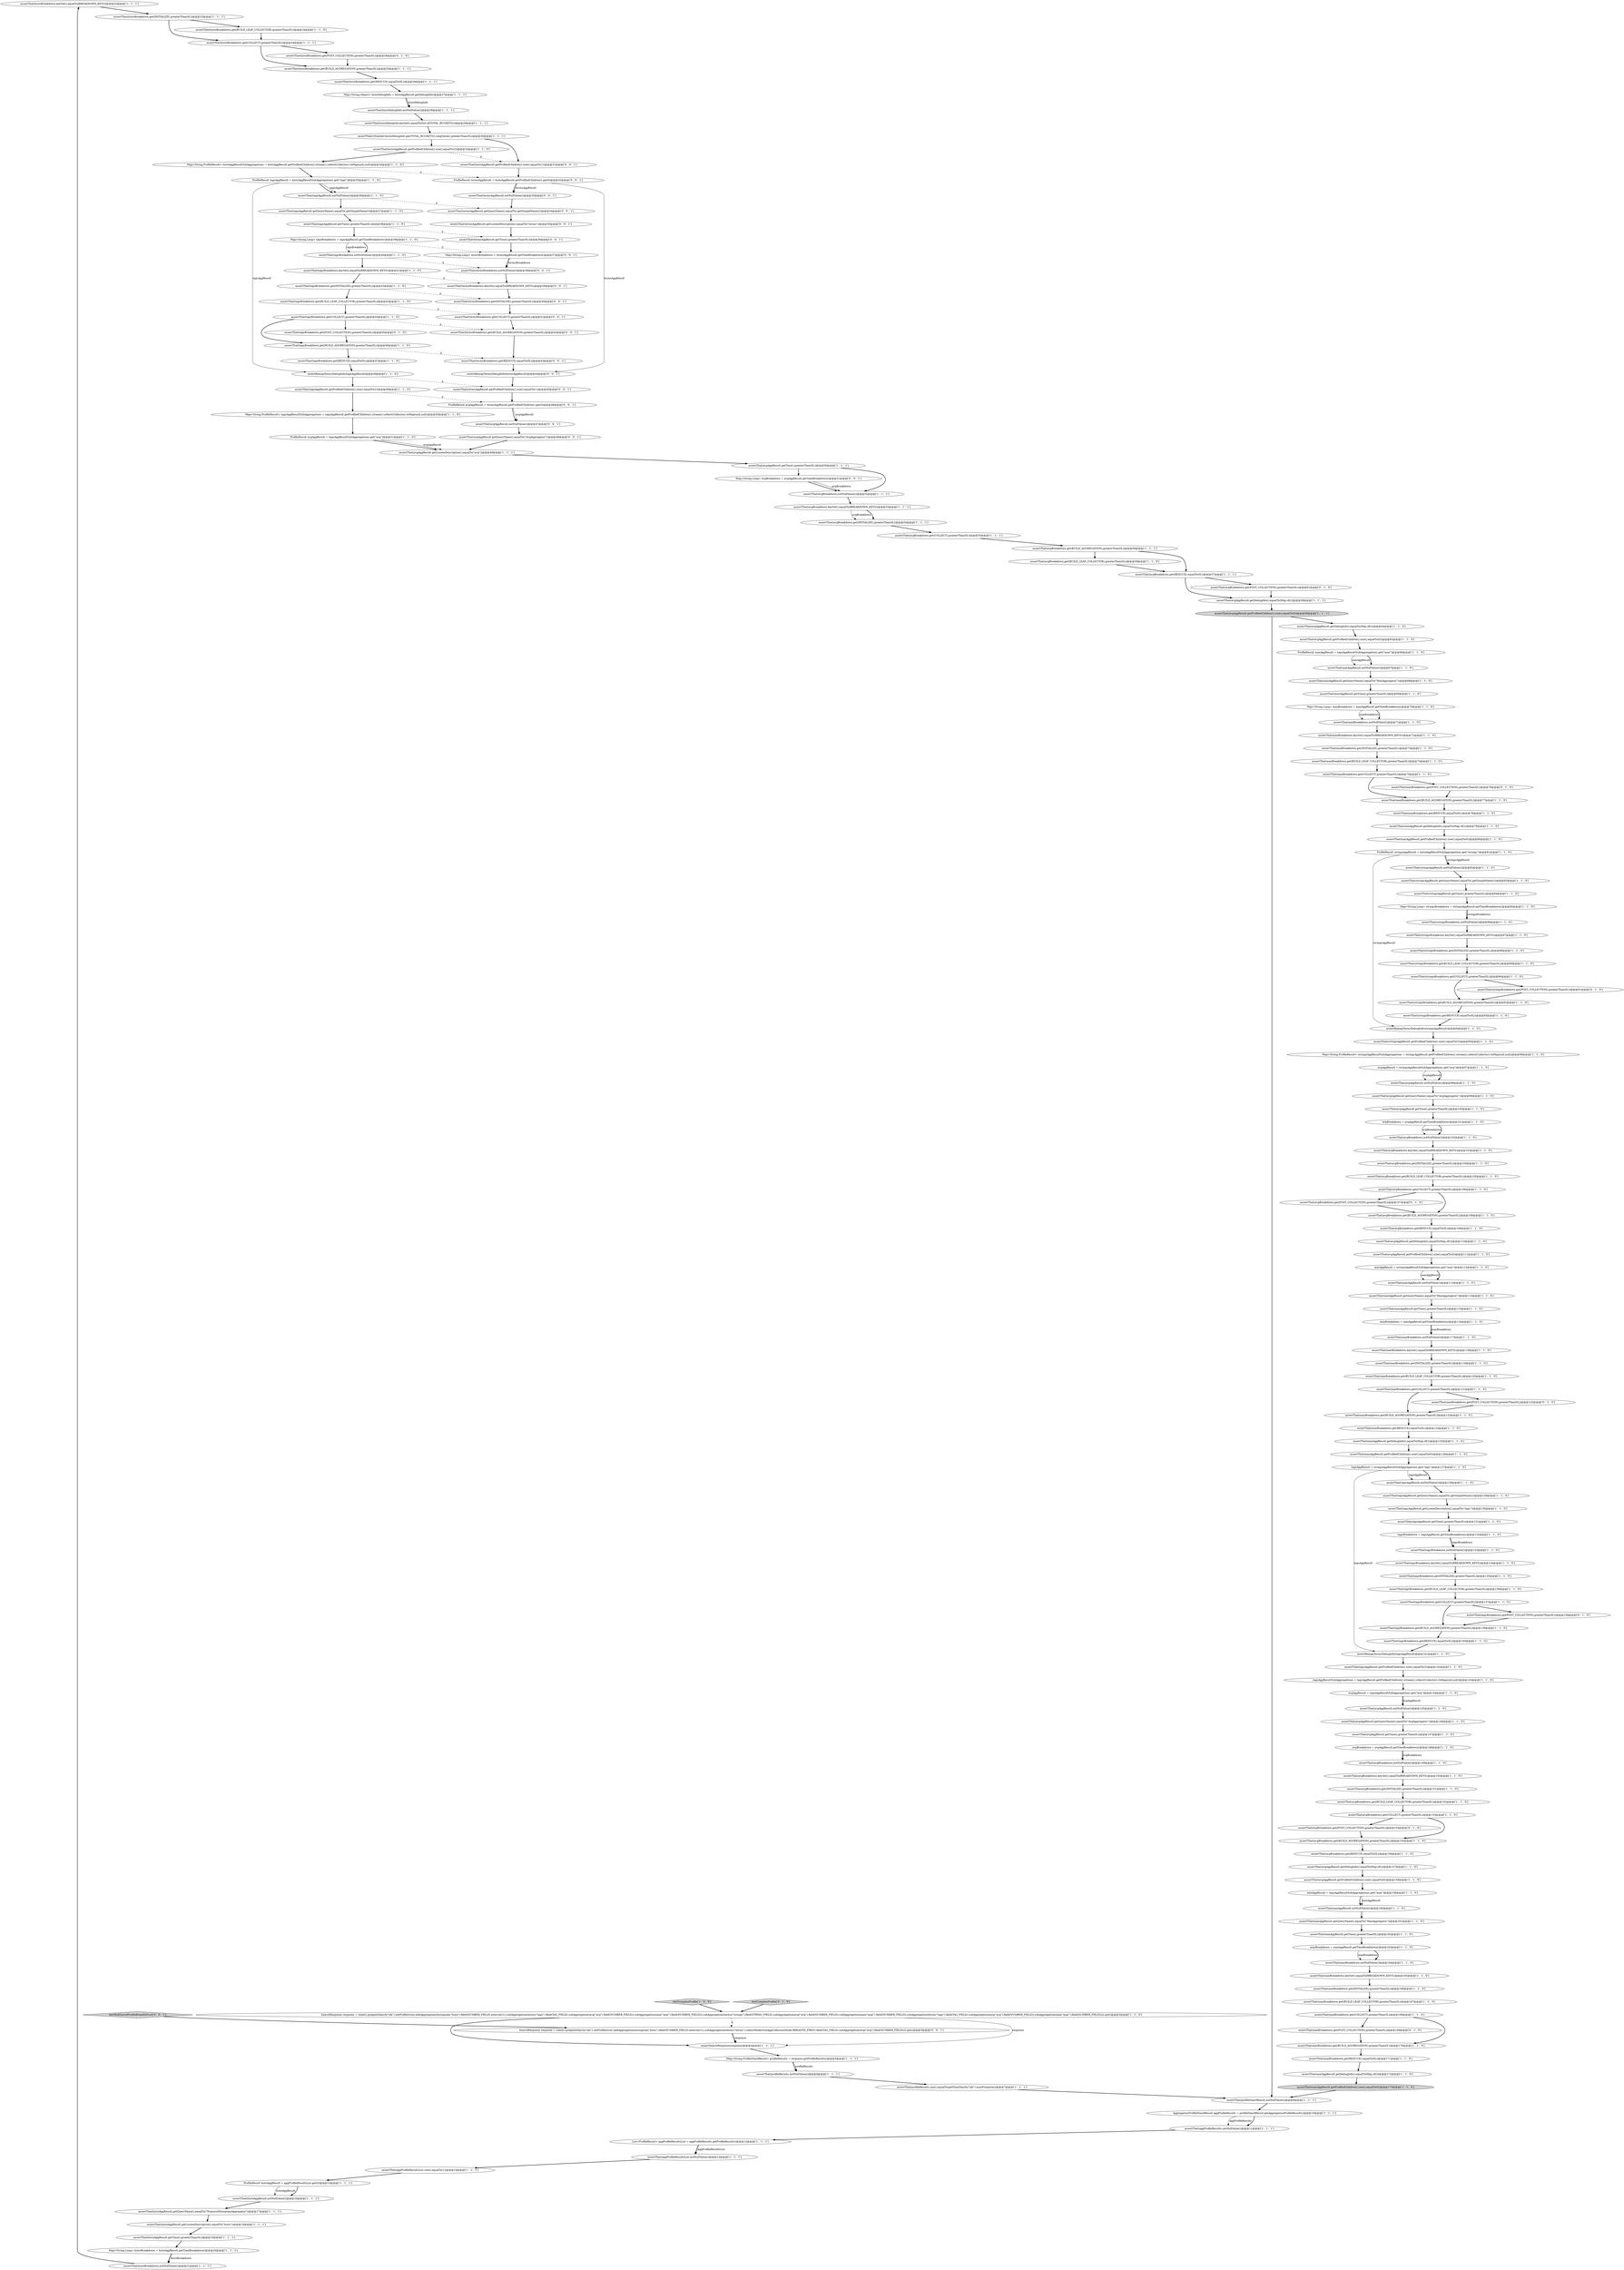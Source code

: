 digraph {
100 [style = filled, label = "assertThat(histoBreakdown.keySet(),equalTo(BREAKDOWN_KEYS))@@@22@@@['1', '1', '1']", fillcolor = white, shape = ellipse image = "AAA0AAABBB1BBB"];
184 [style = filled, label = "assertThat(termsBreakdown.get(BUILD_AGGREGATION),greaterThan(0L))@@@42@@@['0', '0', '1']", fillcolor = white, shape = ellipse image = "AAA0AAABBB3BBB"];
164 [style = filled, label = "assertThat(maxBreakdown.get(POST_COLLECTION),greaterThan(0L))@@@169@@@['0', '1', '0']", fillcolor = white, shape = ellipse image = "AAA1AAABBB2BBB"];
166 [style = filled, label = "assertThat(avgBreakdown.get(POST_COLLECTION),greaterThan(0L))@@@107@@@['0', '1', '0']", fillcolor = white, shape = ellipse image = "AAA1AAABBB2BBB"];
176 [style = filled, label = "assertThat(termsAggResult.getLuceneDescription(),equalTo(\"terms\"))@@@35@@@['0', '0', '1']", fillcolor = white, shape = ellipse image = "AAA0AAABBB3BBB"];
68 [style = filled, label = "assertThat(histoBreakdown,notNullValue())@@@21@@@['1', '1', '1']", fillcolor = white, shape = ellipse image = "AAA0AAABBB1BBB"];
56 [style = filled, label = "assertThat(avgBreakdown.get(REDUCE),equalTo(0L))@@@156@@@['1', '1', '0']", fillcolor = white, shape = ellipse image = "AAA0AAABBB1BBB"];
46 [style = filled, label = "assertThat(avgBreakdown.get(REDUCE),equalTo(0L))@@@57@@@['1', '1', '1']", fillcolor = white, shape = ellipse image = "AAA0AAABBB1BBB"];
50 [style = filled, label = "assertThat(((Number)histoDebugInfo.get(TOTAL_BUCKETS)).longValue(),greaterThan(0L))@@@30@@@['1', '1', '1']", fillcolor = white, shape = ellipse image = "AAA0AAABBB1BBB"];
188 [style = filled, label = "assertThat(avgAggResult,notNullValue())@@@47@@@['0', '0', '1']", fillcolor = white, shape = ellipse image = "AAA0AAABBB3BBB"];
55 [style = filled, label = "maxBreakdown = maxAggResult.getTimeBreakdown()@@@116@@@['1', '1', '0']", fillcolor = white, shape = ellipse image = "AAA0AAABBB1BBB"];
71 [style = filled, label = "assertThat(maxBreakdown.keySet(),equalTo(BREAKDOWN_KEYS))@@@72@@@['1', '1', '0']", fillcolor = white, shape = ellipse image = "AAA0AAABBB1BBB"];
4 [style = filled, label = "Map<String,Object> histoDebugInfo = histoAggResult.getDebugInfo()@@@27@@@['1', '1', '1']", fillcolor = white, shape = ellipse image = "AAA0AAABBB1BBB"];
8 [style = filled, label = "assertThat(histoAggResult,notNullValue())@@@16@@@['1', '1', '1']", fillcolor = white, shape = ellipse image = "AAA0AAABBB1BBB"];
74 [style = filled, label = "assertThat(stringsBreakdown.get(REDUCE),equalTo(0L))@@@93@@@['1', '1', '0']", fillcolor = white, shape = ellipse image = "AAA0AAABBB1BBB"];
87 [style = filled, label = "Map<String,ProfileShardResult> profileResults = response.getProfileResults()@@@5@@@['1', '1', '1']", fillcolor = white, shape = ellipse image = "AAA0AAABBB1BBB"];
173 [style = filled, label = "assertThat(termsBreakdown.get(REDUCE),equalTo(0L))@@@43@@@['0', '0', '1']", fillcolor = white, shape = ellipse image = "AAA0AAABBB3BBB"];
78 [style = filled, label = "assertThat(stringsAggResult.getProfiledChildren().size(),equalTo(3))@@@95@@@['1', '1', '0']", fillcolor = white, shape = ellipse image = "AAA0AAABBB1BBB"];
79 [style = filled, label = "assertThat(avgBreakdown.get(BUILD_LEAF_COLLECTOR),greaterThan(0L))@@@105@@@['1', '1', '0']", fillcolor = white, shape = ellipse image = "AAA0AAABBB1BBB"];
35 [style = filled, label = "assertThat(maxBreakdown.get(BUILD_LEAF_COLLECTOR),greaterThan(0L))@@@74@@@['1', '1', '0']", fillcolor = white, shape = ellipse image = "AAA0AAABBB1BBB"];
42 [style = filled, label = "assertThat(stringsBreakdown.get(BUILD_AGGREGATION),greaterThan(0L))@@@92@@@['1', '1', '0']", fillcolor = white, shape = ellipse image = "AAA0AAABBB1BBB"];
66 [style = filled, label = "assertThat(maxBreakdown.get(BUILD_AGGREGATION),greaterThan(0L))@@@123@@@['1', '1', '0']", fillcolor = white, shape = ellipse image = "AAA0AAABBB1BBB"];
96 [style = filled, label = "assertThat(aggProfileResultsList.size(),equalTo(1))@@@14@@@['1', '1', '1']", fillcolor = white, shape = ellipse image = "AAA0AAABBB1BBB"];
132 [style = filled, label = "maxAggResult = stringsAggResultSubAggregations.get(\"max\")@@@112@@@['1', '1', '0']", fillcolor = white, shape = ellipse image = "AAA0AAABBB1BBB"];
115 [style = filled, label = "assertThat(avgBreakdown.get(BUILD_AGGREGATION),greaterThan(0L))@@@155@@@['1', '1', '0']", fillcolor = white, shape = ellipse image = "AAA0AAABBB1BBB"];
14 [style = filled, label = "assertThat(tagsBreakdown.get(BUILD_LEAF_COLLECTOR),greaterThan(0L))@@@136@@@['1', '1', '0']", fillcolor = white, shape = ellipse image = "AAA0AAABBB1BBB"];
133 [style = filled, label = "assertThat(profileResults.size(),equalTo(getNumShards(\"idx\").numPrimaries))@@@7@@@['1', '1', '1']", fillcolor = white, shape = ellipse image = "AAA0AAABBB1BBB"];
13 [style = filled, label = "assertThat(avgAggResult.getDebugInfo(),equalTo(Map.of()))@@@58@@@['1', '1', '1']", fillcolor = white, shape = ellipse image = "AAA0AAABBB1BBB"];
122 [style = filled, label = "assertThat(avgBreakdown.get(BUILD_LEAF_COLLECTOR),greaterThan(0L))@@@59@@@['1', '1', '0']", fillcolor = white, shape = ellipse image = "AAA0AAABBB1BBB"];
60 [style = filled, label = "assertThat(maxBreakdown.get(COLLECT),greaterThan(0L))@@@121@@@['1', '1', '0']", fillcolor = white, shape = ellipse image = "AAA0AAABBB1BBB"];
157 [style = filled, label = "SearchResponse response = client().prepareSearch(\"idx\").setProfile(true).addAggregation(histogram(\"histo\").field(NUMBER_FIELD).interval(1L).subAggregation(terms(\"tags\").field(TAG_FIELD).subAggregation(avg(\"avg\").field(NUMBER_FIELD)).subAggregation(max(\"max\").field(NUMBER_FIELD))).subAggregation(terms(\"strings\").field(STRING_FIELD).subAggregation(avg(\"avg\").field(NUMBER_FIELD)).subAggregation(max(\"max\").field(NUMBER_FIELD)).subAggregation(terms(\"tags\").field(TAG_FIELD).subAggregation(avg(\"avg\").field(NUMBER_FIELD)).subAggregation(max(\"max\").field(NUMBER_FIELD))))).get()@@@3@@@['1', '1', '0']", fillcolor = white, shape = ellipse image = "AAA0AAABBB1BBB"];
171 [style = filled, label = "assertThat(stringsBreakdown.get(POST_COLLECTION),greaterThan(0L))@@@91@@@['0', '1', '0']", fillcolor = white, shape = ellipse image = "AAA1AAABBB2BBB"];
16 [style = filled, label = "assertThat(aggProfileResultsList,notNullValue())@@@13@@@['1', '1', '1']", fillcolor = white, shape = ellipse image = "AAA0AAABBB1BBB"];
128 [style = filled, label = "assertThat(avgBreakdown,notNullValue())@@@52@@@['1', '1', '1']", fillcolor = white, shape = ellipse image = "AAA0AAABBB1BBB"];
81 [style = filled, label = "Map<String,Long> histoBreakdown = histoAggResult.getTimeBreakdown()@@@20@@@['1', '1', '1']", fillcolor = white, shape = ellipse image = "AAA0AAABBB1BBB"];
20 [style = filled, label = "assertThat(avgBreakdown.get(INITIALIZE),greaterThan(0L))@@@104@@@['1', '1', '0']", fillcolor = white, shape = ellipse image = "AAA0AAABBB1BBB"];
127 [style = filled, label = "avgBreakdown = avgAggResult.getTimeBreakdown()@@@101@@@['1', '1', '0']", fillcolor = white, shape = ellipse image = "AAA0AAABBB1BBB"];
155 [style = filled, label = "assertThat(maxBreakdown.keySet(),equalTo(BREAKDOWN_KEYS))@@@118@@@['1', '1', '0']", fillcolor = white, shape = ellipse image = "AAA0AAABBB1BBB"];
88 [style = filled, label = "assertThat(maxAggResult.getQueryName(),equalTo(\"MaxAggregator\"))@@@68@@@['1', '1', '0']", fillcolor = white, shape = ellipse image = "AAA0AAABBB1BBB"];
106 [style = filled, label = "assertThat(tagsAggResult.getProfiledChildren().size(),equalTo(2))@@@142@@@['1', '1', '0']", fillcolor = white, shape = ellipse image = "AAA0AAABBB1BBB"];
190 [style = filled, label = "assertThat(avgAggResult.getQueryName(),equalTo(\"AvgAggregator\"))@@@48@@@['0', '0', '1']", fillcolor = white, shape = ellipse image = "AAA0AAABBB3BBB"];
114 [style = filled, label = "assertThat(tagsBreakdown.get(BUILD_AGGREGATION),greaterThan(0L))@@@139@@@['1', '1', '0']", fillcolor = white, shape = ellipse image = "AAA0AAABBB1BBB"];
178 [style = filled, label = "Map<String,Long> avgBreakdown = avgAggResult.getTimeBreakdown()@@@51@@@['0', '0', '1']", fillcolor = white, shape = ellipse image = "AAA0AAABBB3BBB"];
134 [style = filled, label = "assertThat(tagsBreakdown.get(INITIALIZE),greaterThan(0L))@@@135@@@['1', '1', '0']", fillcolor = white, shape = ellipse image = "AAA0AAABBB1BBB"];
27 [style = filled, label = "assertThat(maxBreakdown.get(COLLECT),greaterThan(0L))@@@168@@@['1', '1', '0']", fillcolor = white, shape = ellipse image = "AAA0AAABBB1BBB"];
189 [style = filled, label = "ProfileResult avgAggResult = termsAggResult.getProfiledChildren().get(0)@@@46@@@['0', '0', '1']", fillcolor = white, shape = ellipse image = "AAA0AAABBB3BBB"];
69 [style = filled, label = "avgBreakdown = avgAggResult.getTimeBreakdown()@@@148@@@['1', '1', '0']", fillcolor = white, shape = ellipse image = "AAA0AAABBB1BBB"];
118 [style = filled, label = "assertThat(tagsBreakdown.keySet(),equalTo(BREAKDOWN_KEYS))@@@134@@@['1', '1', '0']", fillcolor = white, shape = ellipse image = "AAA0AAABBB1BBB"];
22 [style = filled, label = "assertThat(histoDebugInfo,notNullValue())@@@28@@@['1', '1', '1']", fillcolor = white, shape = ellipse image = "AAA0AAABBB1BBB"];
53 [style = filled, label = "ProfileResult tagsAggResult = histoAggResultSubAggregations.get(\"tags\")@@@35@@@['1', '1', '0']", fillcolor = white, shape = ellipse image = "AAA0AAABBB1BBB"];
67 [style = filled, label = "assertThat(maxAggResult.getQueryName(),equalTo(\"MaxAggregator\"))@@@114@@@['1', '1', '0']", fillcolor = white, shape = ellipse image = "AAA0AAABBB1BBB"];
2 [style = filled, label = "assertThat(stringsBreakdown.get(COLLECT),greaterThan(0L))@@@90@@@['1', '1', '0']", fillcolor = white, shape = ellipse image = "AAA0AAABBB1BBB"];
120 [style = filled, label = "assertThat(maxAggResult.getProfiledChildren().size(),equalTo(0))@@@126@@@['1', '1', '0']", fillcolor = white, shape = ellipse image = "AAA0AAABBB1BBB"];
99 [style = filled, label = "assertThat(stringsBreakdown.keySet(),equalTo(BREAKDOWN_KEYS))@@@87@@@['1', '1', '0']", fillcolor = white, shape = ellipse image = "AAA0AAABBB1BBB"];
76 [style = filled, label = "assertThat(maxAggResult,notNullValue())@@@113@@@['1', '1', '0']", fillcolor = white, shape = ellipse image = "AAA0AAABBB1BBB"];
94 [style = filled, label = "assertRemapTermsDebugInfo(tagsAggResult)@@@48@@@['1', '1', '0']", fillcolor = white, shape = ellipse image = "AAA0AAABBB1BBB"];
90 [style = filled, label = "assertThat(maxAggResult.getProfiledChildren().size(),equalTo(0))@@@173@@@['1', '1', '0']", fillcolor = lightgray, shape = ellipse image = "AAA0AAABBB1BBB"];
93 [style = filled, label = "assertThat(tagsBreakdown.get(BUILD_AGGREGATION),greaterThan(0L))@@@46@@@['1', '1', '0']", fillcolor = white, shape = ellipse image = "AAA0AAABBB1BBB"];
17 [style = filled, label = "assertThat(maxBreakdown.get(BUILD_LEAF_COLLECTOR),greaterThan(0L))@@@120@@@['1', '1', '0']", fillcolor = white, shape = ellipse image = "AAA0AAABBB1BBB"];
59 [style = filled, label = "tagsBreakdown = tagsAggResult.getTimeBreakdown()@@@132@@@['1', '1', '0']", fillcolor = white, shape = ellipse image = "AAA0AAABBB1BBB"];
125 [style = filled, label = "tagsAggResultSubAggregations = tagsAggResult.getProfiledChildren().stream().collect(Collectors.toMap(null,null))@@@143@@@['1', '1', '0']", fillcolor = white, shape = ellipse image = "AAA0AAABBB1BBB"];
160 [style = filled, label = "assertThat(maxAggResult,notNullValue())@@@160@@@['1', '1', '0']", fillcolor = white, shape = ellipse image = "AAA0AAABBB1BBB"];
113 [style = filled, label = "assertThat(avgBreakdown.keySet(),equalTo(BREAKDOWN_KEYS))@@@53@@@['1', '1', '1']", fillcolor = white, shape = ellipse image = "AAA0AAABBB1BBB"];
152 [style = filled, label = "Map<String,Long> tagsBreakdown = tagsAggResult.getTimeBreakdown()@@@39@@@['1', '1', '0']", fillcolor = white, shape = ellipse image = "AAA0AAABBB1BBB"];
39 [style = filled, label = "Map<String,Long> maxBreakdown = maxAggResult.getTimeBreakdown()@@@70@@@['1', '1', '0']", fillcolor = white, shape = ellipse image = "AAA0AAABBB1BBB"];
167 [style = filled, label = "assertThat(avgBreakdown.get(POST_COLLECTION),greaterThan(0L))@@@61@@@['0', '1', '0']", fillcolor = white, shape = ellipse image = "AAA1AAABBB2BBB"];
44 [style = filled, label = "assertThat(avgBreakdown.get(INITIALIZE),greaterThan(0L))@@@151@@@['1', '1', '0']", fillcolor = white, shape = ellipse image = "AAA0AAABBB1BBB"];
77 [style = filled, label = "assertThat(avgAggResult.getDebugInfo(),equalTo(Map.of()))@@@110@@@['1', '1', '0']", fillcolor = white, shape = ellipse image = "AAA0AAABBB1BBB"];
142 [style = filled, label = "assertThat(maxAggResult.getTime(),greaterThan(0L))@@@162@@@['1', '1', '0']", fillcolor = white, shape = ellipse image = "AAA0AAABBB1BBB"];
43 [style = filled, label = "assertThat(tagsBreakdown.get(INITIALIZE),greaterThan(0L))@@@42@@@['1', '1', '0']", fillcolor = white, shape = ellipse image = "AAA0AAABBB1BBB"];
169 [style = filled, label = "assertThat(tagsBreakdown.get(POST_COLLECTION),greaterThan(0L))@@@45@@@['0', '1', '0']", fillcolor = white, shape = ellipse image = "AAA1AAABBB2BBB"];
72 [style = filled, label = "assertThat(histoAggResult.getQueryName(),equalTo(\"NumericHistogramAggregator\"))@@@17@@@['1', '1', '1']", fillcolor = white, shape = ellipse image = "AAA0AAABBB1BBB"];
80 [style = filled, label = "assertThat(maxAggResult.getTime(),greaterThan(0L))@@@115@@@['1', '1', '0']", fillcolor = white, shape = ellipse image = "AAA0AAABBB1BBB"];
15 [style = filled, label = "List<ProfileResult> aggProfileResultsList = aggProfileResults.getProfileResults()@@@12@@@['1', '1', '1']", fillcolor = white, shape = ellipse image = "AAA0AAABBB1BBB"];
165 [style = filled, label = "assertThat(avgBreakdown.get(POST_COLLECTION),greaterThan(0L))@@@154@@@['0', '1', '0']", fillcolor = white, shape = ellipse image = "AAA1AAABBB2BBB"];
92 [style = filled, label = "assertThat(histoBreakdown.get(REDUCE),equalTo(0L))@@@26@@@['1', '1', '1']", fillcolor = white, shape = ellipse image = "AAA0AAABBB1BBB"];
23 [style = filled, label = "assertThat(avgBreakdown.get(REDUCE),equalTo(0L))@@@109@@@['1', '1', '0']", fillcolor = white, shape = ellipse image = "AAA0AAABBB1BBB"];
104 [style = filled, label = "assertThat(tagsAggResult,notNullValue())@@@36@@@['1', '1', '0']", fillcolor = white, shape = ellipse image = "AAA0AAABBB1BBB"];
3 [style = filled, label = "assertThat(tagsAggResult.getQueryName(),equalTo(.getSimpleName()))@@@129@@@['1', '1', '0']", fillcolor = white, shape = ellipse image = "AAA0AAABBB1BBB"];
9 [style = filled, label = "ProfileResult maxAggResult = tagsAggResultSubAggregations.get(\"max\")@@@66@@@['1', '1', '0']", fillcolor = white, shape = ellipse image = "AAA0AAABBB1BBB"];
33 [style = filled, label = "assertThat(avgAggResult.getQueryName(),equalTo(\"AvgAggregator\"))@@@146@@@['1', '1', '0']", fillcolor = white, shape = ellipse image = "AAA0AAABBB1BBB"];
181 [style = filled, label = "SearchResponse response = client().prepareSearch(\"idx\").setProfile(true).addAggregation(histogram(\"histo\").field(NUMBER_FIELD).interval(1L).subAggregation(terms(\"terms\").collectMode(SubAggCollectionMode.BREADTH_FIRST).field(TAG_FIELD).subAggregation(avg(\"avg\").field(NUMBER_FIELD)))).get()@@@3@@@['0', '0', '1']", fillcolor = white, shape = ellipse image = "AAA0AAABBB3BBB"];
185 [style = filled, label = "assertThat(termsAggResult.getTime(),greaterThan(0L))@@@36@@@['0', '0', '1']", fillcolor = white, shape = ellipse image = "AAA0AAABBB3BBB"];
123 [style = filled, label = "assertThat(avgAggResult,notNullValue())@@@98@@@['1', '1', '0']", fillcolor = white, shape = ellipse image = "AAA0AAABBB1BBB"];
45 [style = filled, label = "assertThat(tagsBreakdown,notNullValue())@@@40@@@['1', '1', '0']", fillcolor = white, shape = ellipse image = "AAA0AAABBB1BBB"];
147 [style = filled, label = "assertThat(tagsBreakdown.get(COLLECT),greaterThan(0L))@@@44@@@['1', '1', '0']", fillcolor = white, shape = ellipse image = "AAA0AAABBB1BBB"];
162 [style = filled, label = "assertThat(tagsBreakdown.get(POST_COLLECTION),greaterThan(0L))@@@138@@@['0', '1', '0']", fillcolor = white, shape = ellipse image = "AAA1AAABBB2BBB"];
1 [style = filled, label = "assertThat(avgAggResult.getProfiledChildren().size(),equalTo(0))@@@59@@@['1', '1', '1']", fillcolor = lightgray, shape = ellipse image = "AAA0AAABBB1BBB"];
19 [style = filled, label = "assertThat(stringsAggResult.getTime(),greaterThan(0L))@@@84@@@['1', '1', '0']", fillcolor = white, shape = ellipse image = "AAA0AAABBB1BBB"];
186 [style = filled, label = "assertThat(termsBreakdown.get(COLLECT),greaterThan(0L))@@@41@@@['0', '0', '1']", fillcolor = white, shape = ellipse image = "AAA0AAABBB3BBB"];
49 [style = filled, label = "assertThat(avgAggResult,notNullValue())@@@145@@@['1', '1', '0']", fillcolor = white, shape = ellipse image = "AAA0AAABBB1BBB"];
183 [style = filled, label = "assertRemapTermsDebugInfo(termsAggResult)@@@44@@@['0', '0', '1']", fillcolor = white, shape = ellipse image = "AAA0AAABBB3BBB"];
124 [style = filled, label = "assertThat(histoBreakdown.get(COLLECT),greaterThan(0L))@@@24@@@['1', '1', '1']", fillcolor = white, shape = ellipse image = "AAA0AAABBB1BBB"];
182 [style = filled, label = "assertThat(termsBreakdown,notNullValue())@@@38@@@['0', '0', '1']", fillcolor = white, shape = ellipse image = "AAA0AAABBB3BBB"];
174 [style = filled, label = "Map<String,Long> termsBreakdown = termsAggResult.getTimeBreakdown()@@@37@@@['0', '0', '1']", fillcolor = white, shape = ellipse image = "AAA0AAABBB3BBB"];
156 [style = filled, label = "assertThat(tagsBreakdown.keySet(),equalTo(BREAKDOWN_KEYS))@@@41@@@['1', '1', '0']", fillcolor = white, shape = ellipse image = "AAA0AAABBB1BBB"];
137 [style = filled, label = "assertThat(maxBreakdown.get(REDUCE),equalTo(0L))@@@171@@@['1', '1', '0']", fillcolor = white, shape = ellipse image = "AAA0AAABBB1BBB"];
145 [style = filled, label = "assertThat(histoBreakdown.get(INITIALIZE),greaterThan(0L))@@@23@@@['1', '1', '1']", fillcolor = white, shape = ellipse image = "AAA0AAABBB1BBB"];
65 [style = filled, label = "assertThat(maxAggResult.getDebugInfo(),equalTo(Map.of()))@@@172@@@['1', '1', '0']", fillcolor = white, shape = ellipse image = "AAA0AAABBB1BBB"];
121 [style = filled, label = "assertSearchResponse(response)@@@4@@@['1', '1', '1']", fillcolor = white, shape = ellipse image = "AAA0AAABBB1BBB"];
110 [style = filled, label = "assertThat(maxBreakdown.get(INITIALIZE),greaterThan(0L))@@@119@@@['1', '1', '0']", fillcolor = white, shape = ellipse image = "AAA0AAABBB1BBB"];
149 [style = filled, label = "assertRemapTermsDebugInfo(stringsAggResult)@@@94@@@['1', '1', '0']", fillcolor = white, shape = ellipse image = "AAA0AAABBB1BBB"];
130 [style = filled, label = "assertThat(tagsAggResult,notNullValue())@@@128@@@['1', '1', '0']", fillcolor = white, shape = ellipse image = "AAA0AAABBB1BBB"];
63 [style = filled, label = "assertThat(stringsAggResult,notNullValue())@@@82@@@['1', '1', '0']", fillcolor = white, shape = ellipse image = "AAA0AAABBB1BBB"];
101 [style = filled, label = "assertThat(tagsAggResult.getLuceneDescription(),equalTo(\"tags\"))@@@130@@@['1', '1', '0']", fillcolor = white, shape = ellipse image = "AAA0AAABBB1BBB"];
62 [style = filled, label = "assertThat(maxBreakdown.get(COLLECT),greaterThan(0L))@@@75@@@['1', '1', '0']", fillcolor = white, shape = ellipse image = "AAA0AAABBB1BBB"];
91 [style = filled, label = "ProfileResult histoAggResult = aggProfileResultsList.get(0)@@@15@@@['1', '1', '1']", fillcolor = white, shape = ellipse image = "AAA0AAABBB1BBB"];
191 [style = filled, label = "ProfileResult termsAggResult = histoAggResult.getProfiledChildren().get(0)@@@32@@@['0', '0', '1']", fillcolor = white, shape = ellipse image = "AAA0AAABBB3BBB"];
163 [style = filled, label = "assertThat(maxBreakdown.get(POST_COLLECTION),greaterThan(0L))@@@76@@@['0', '1', '0']", fillcolor = white, shape = ellipse image = "AAA1AAABBB2BBB"];
51 [style = filled, label = "assertThat(avgAggResult.getProfiledChildren().size(),equalTo(0))@@@65@@@['1', '1', '0']", fillcolor = white, shape = ellipse image = "AAA0AAABBB1BBB"];
177 [style = filled, label = "testMultiLevelProfileBreadthFirst['0', '0', '1']", fillcolor = lightgray, shape = diamond image = "AAA0AAABBB3BBB"];
47 [style = filled, label = "assertThat(avgAggResult.getProfiledChildren().size(),equalTo(0))@@@158@@@['1', '1', '0']", fillcolor = white, shape = ellipse image = "AAA0AAABBB1BBB"];
103 [style = filled, label = "assertThat(tagsBreakdown.get(REDUCE),equalTo(0L))@@@140@@@['1', '1', '0']", fillcolor = white, shape = ellipse image = "AAA0AAABBB1BBB"];
172 [style = filled, label = "assertThat(termsAggResult.getProfiledChildren().size(),equalTo(1))@@@45@@@['0', '0', '1']", fillcolor = white, shape = ellipse image = "AAA0AAABBB3BBB"];
82 [style = filled, label = "assertThat(maxAggResult.getDebugInfo(),equalTo(Map.of()))@@@79@@@['1', '1', '0']", fillcolor = white, shape = ellipse image = "AAA0AAABBB1BBB"];
111 [style = filled, label = "assertThat(tagsAggResult.getTime(),greaterThan(0L))@@@38@@@['1', '1', '0']", fillcolor = white, shape = ellipse image = "AAA0AAABBB1BBB"];
64 [style = filled, label = "Map<String,ProfileResult> stringsAggResultSubAggregations = stringsAggResult.getProfiledChildren().stream().collect(Collectors.toMap(null,null))@@@96@@@['1', '1', '0']", fillcolor = white, shape = ellipse image = "AAA0AAABBB1BBB"];
83 [style = filled, label = "assertThat(maxBreakdown,notNullValue())@@@164@@@['1', '1', '0']", fillcolor = white, shape = ellipse image = "AAA0AAABBB1BBB"];
10 [style = filled, label = "AggregationProfileShardResult aggProfileResults = profileShardResult.getAggregationProfileResults()@@@10@@@['1', '1', '1']", fillcolor = white, shape = ellipse image = "AAA0AAABBB1BBB"];
153 [style = filled, label = "assertThat(maxAggResult.getTime(),greaterThan(0L))@@@69@@@['1', '1', '0']", fillcolor = white, shape = ellipse image = "AAA0AAABBB1BBB"];
70 [style = filled, label = "assertThat(histoBreakdown.get(BUILD_LEAF_COLLECTOR),greaterThan(0L))@@@24@@@['1', '1', '0']", fillcolor = white, shape = ellipse image = "AAA0AAABBB1BBB"];
112 [style = filled, label = "assertThat(avgBreakdown.get(BUILD_LEAF_COLLECTOR),greaterThan(0L))@@@152@@@['1', '1', '0']", fillcolor = white, shape = ellipse image = "AAA0AAABBB1BBB"];
21 [style = filled, label = "assertThat(avgAggResult.getTime(),greaterThan(0L))@@@100@@@['1', '1', '0']", fillcolor = white, shape = ellipse image = "AAA0AAABBB1BBB"];
98 [style = filled, label = "assertThat(avgAggResult.getDebugInfo(),equalTo(Map.of()))@@@64@@@['1', '1', '0']", fillcolor = white, shape = ellipse image = "AAA0AAABBB1BBB"];
32 [style = filled, label = "assertThat(histoBreakdown.get(BUILD_AGGREGATION),greaterThan(0L))@@@25@@@['1', '1', '1']", fillcolor = white, shape = ellipse image = "AAA0AAABBB1BBB"];
150 [style = filled, label = "assertThat(tagsAggResult.getTime(),greaterThan(0L))@@@131@@@['1', '1', '0']", fillcolor = white, shape = ellipse image = "AAA0AAABBB1BBB"];
5 [style = filled, label = "Map<String,ProfileResult> histoAggResultSubAggregations = histoAggResult.getProfiledChildren().stream().collect(Collectors.toMap(null,null))@@@34@@@['1', '1', '0']", fillcolor = white, shape = ellipse image = "AAA0AAABBB1BBB"];
18 [style = filled, label = "Map<String,ProfileResult> tagsAggResultSubAggregations = tagsAggResult.getProfiledChildren().stream().collect(Collectors.toMap(null,null))@@@50@@@['1', '1', '0']", fillcolor = white, shape = ellipse image = "AAA0AAABBB1BBB"];
107 [style = filled, label = "assertThat(avgBreakdown.get(BUILD_AGGREGATION),greaterThan(0L))@@@108@@@['1', '1', '0']", fillcolor = white, shape = ellipse image = "AAA0AAABBB1BBB"];
154 [style = filled, label = "assertThat(maxBreakdown.get(REDUCE),equalTo(0L))@@@78@@@['1', '1', '0']", fillcolor = white, shape = ellipse image = "AAA0AAABBB1BBB"];
161 [style = filled, label = "assertThat(histoBreakdown.get(POST_COLLECTION),greaterThan(0L))@@@26@@@['0', '1', '0']", fillcolor = white, shape = ellipse image = "AAA1AAABBB2BBB"];
135 [style = filled, label = "assertThat(avgBreakdown.get(COLLECT),greaterThan(0L))@@@153@@@['1', '1', '0']", fillcolor = white, shape = ellipse image = "AAA0AAABBB1BBB"];
6 [style = filled, label = "assertThat(tagsBreakdown.get(REDUCE),equalTo(0L))@@@47@@@['1', '1', '0']", fillcolor = white, shape = ellipse image = "AAA0AAABBB1BBB"];
138 [style = filled, label = "assertThat(maxAggResult,notNullValue())@@@67@@@['1', '1', '0']", fillcolor = white, shape = ellipse image = "AAA0AAABBB1BBB"];
109 [style = filled, label = "assertThat(maxBreakdown.get(BUILD_LEAF_COLLECTOR),greaterThan(0L))@@@167@@@['1', '1', '0']", fillcolor = white, shape = ellipse image = "AAA0AAABBB1BBB"];
86 [style = filled, label = "assertThat(profileResults,notNullValue())@@@6@@@['1', '1', '1']", fillcolor = white, shape = ellipse image = "AAA0AAABBB1BBB"];
159 [style = filled, label = "avgAggResult = tagsAggResultSubAggregations.get(\"avg\")@@@144@@@['1', '1', '0']", fillcolor = white, shape = ellipse image = "AAA0AAABBB1BBB"];
105 [style = filled, label = "assertThat(maxAggResult.getDebugInfo(),equalTo(Map.of()))@@@125@@@['1', '1', '0']", fillcolor = white, shape = ellipse image = "AAA0AAABBB1BBB"];
131 [style = filled, label = "assertThat(maxBreakdown.get(BUILD_AGGREGATION),greaterThan(0L))@@@170@@@['1', '1', '0']", fillcolor = white, shape = ellipse image = "AAA0AAABBB1BBB"];
40 [style = filled, label = "assertThat(avgBreakdown.keySet(),equalTo(BREAKDOWN_KEYS))@@@150@@@['1', '1', '0']", fillcolor = white, shape = ellipse image = "AAA0AAABBB1BBB"];
170 [style = filled, label = "testComplexProfile['0', '1', '0']", fillcolor = lightgray, shape = diamond image = "AAA0AAABBB2BBB"];
143 [style = filled, label = "assertThat(avgBreakdown.get(INITIALIZE),greaterThan(0L))@@@54@@@['1', '1', '1']", fillcolor = white, shape = ellipse image = "AAA0AAABBB1BBB"];
175 [style = filled, label = "assertThat(histoAggResult.getProfiledChildren().size(),equalTo(1))@@@31@@@['0', '0', '1']", fillcolor = white, shape = ellipse image = "AAA0AAABBB3BBB"];
61 [style = filled, label = "maxBreakdown = maxAggResult.getTimeBreakdown()@@@163@@@['1', '1', '0']", fillcolor = white, shape = ellipse image = "AAA0AAABBB1BBB"];
52 [style = filled, label = "assertThat(maxBreakdown.get(INITIALIZE),greaterThan(0L))@@@166@@@['1', '1', '0']", fillcolor = white, shape = ellipse image = "AAA0AAABBB1BBB"];
126 [style = filled, label = "assertThat(maxAggResult.getQueryName(),equalTo(\"MaxAggregator\"))@@@161@@@['1', '1', '0']", fillcolor = white, shape = ellipse image = "AAA0AAABBB1BBB"];
7 [style = filled, label = "assertThat(avgAggResult.getTime(),greaterThan(0L))@@@147@@@['1', '1', '0']", fillcolor = white, shape = ellipse image = "AAA0AAABBB1BBB"];
144 [style = filled, label = "assertThat(histoAggResult.getLuceneDescription(),equalTo(\"histo\"))@@@18@@@['1', '1', '1']", fillcolor = white, shape = ellipse image = "AAA0AAABBB1BBB"];
54 [style = filled, label = "Map<String,Long> stringsBreakdown = stringsAggResult.getTimeBreakdown()@@@85@@@['1', '1', '0']", fillcolor = white, shape = ellipse image = "AAA0AAABBB1BBB"];
75 [style = filled, label = "assertThat(histoAggResult.getTime(),greaterThan(0L))@@@19@@@['1', '1', '1']", fillcolor = white, shape = ellipse image = "AAA0AAABBB1BBB"];
148 [style = filled, label = "assertThat(tagsBreakdown,notNullValue())@@@133@@@['1', '1', '0']", fillcolor = white, shape = ellipse image = "AAA0AAABBB1BBB"];
25 [style = filled, label = "assertThat(maxBreakdown.keySet(),equalTo(BREAKDOWN_KEYS))@@@165@@@['1', '1', '0']", fillcolor = white, shape = ellipse image = "AAA0AAABBB1BBB"];
31 [style = filled, label = "assertThat(avgBreakdown.get(COLLECT),greaterThan(0L))@@@55@@@['1', '1', '1']", fillcolor = white, shape = ellipse image = "AAA0AAABBB1BBB"];
37 [style = filled, label = "assertThat(avgAggResult.getQueryName(),equalTo(\"AvgAggregator\"))@@@99@@@['1', '1', '0']", fillcolor = white, shape = ellipse image = "AAA0AAABBB1BBB"];
116 [style = filled, label = "assertThat(avgBreakdown.get(COLLECT),greaterThan(0L))@@@106@@@['1', '1', '0']", fillcolor = white, shape = ellipse image = "AAA0AAABBB1BBB"];
11 [style = filled, label = "ProfileResult stringsAggResult = histoAggResultSubAggregations.get(\"strings\")@@@81@@@['1', '1', '0']", fillcolor = white, shape = ellipse image = "AAA0AAABBB1BBB"];
187 [style = filled, label = "assertThat(termsAggResult,notNullValue())@@@33@@@['0', '0', '1']", fillcolor = white, shape = ellipse image = "AAA0AAABBB3BBB"];
141 [style = filled, label = "assertThat(maxBreakdown.get(BUILD_AGGREGATION),greaterThan(0L))@@@77@@@['1', '1', '0']", fillcolor = white, shape = ellipse image = "AAA0AAABBB1BBB"];
136 [style = filled, label = "testComplexProfile['1', '0', '0']", fillcolor = lightgray, shape = diamond image = "AAA0AAABBB1BBB"];
139 [style = filled, label = "assertThat(tagsBreakdown.get(COLLECT),greaterThan(0L))@@@137@@@['1', '1', '0']", fillcolor = white, shape = ellipse image = "AAA0AAABBB1BBB"];
146 [style = filled, label = "assertThat(avgAggResult.getDebugInfo(),equalTo(Map.of()))@@@157@@@['1', '1', '0']", fillcolor = white, shape = ellipse image = "AAA0AAABBB1BBB"];
97 [style = filled, label = "assertThat(tagsAggResult.getQueryName(),equalTo(.getSimpleName()))@@@37@@@['1', '1', '0']", fillcolor = white, shape = ellipse image = "AAA0AAABBB1BBB"];
30 [style = filled, label = "assertThat(avgBreakdown.get(BUILD_AGGREGATION),greaterThan(0L))@@@56@@@['1', '1', '1']", fillcolor = white, shape = ellipse image = "AAA0AAABBB1BBB"];
38 [style = filled, label = "assertThat(avgBreakdown,notNullValue())@@@102@@@['1', '1', '0']", fillcolor = white, shape = ellipse image = "AAA0AAABBB1BBB"];
119 [style = filled, label = "maxAggResult = tagsAggResultSubAggregations.get(\"max\")@@@159@@@['1', '1', '0']", fillcolor = white, shape = ellipse image = "AAA0AAABBB1BBB"];
158 [style = filled, label = "assertThat(maxBreakdown.get(REDUCE),equalTo(0L))@@@124@@@['1', '1', '0']", fillcolor = white, shape = ellipse image = "AAA0AAABBB1BBB"];
34 [style = filled, label = "ProfileResult avgAggResult = tagsAggResultSubAggregations.get(\"avg\")@@@51@@@['1', '1', '0']", fillcolor = white, shape = ellipse image = "AAA0AAABBB1BBB"];
102 [style = filled, label = "assertThat(tagsAggResult.getProfiledChildren().size(),equalTo(2))@@@49@@@['1', '1', '0']", fillcolor = white, shape = ellipse image = "AAA0AAABBB1BBB"];
58 [style = filled, label = "assertThat(maxBreakdown,notNullValue())@@@117@@@['1', '1', '0']", fillcolor = white, shape = ellipse image = "AAA0AAABBB1BBB"];
73 [style = filled, label = "assertThat(histoAggResult.getProfiledChildren().size(),equalTo(2))@@@33@@@['1', '1', '0']", fillcolor = white, shape = ellipse image = "AAA0AAABBB1BBB"];
108 [style = filled, label = "assertThat(profileShardResult,notNullValue())@@@9@@@['1', '1', '1']", fillcolor = white, shape = ellipse image = "AAA0AAABBB1BBB"];
129 [style = filled, label = "assertThat(maxBreakdown,notNullValue())@@@71@@@['1', '1', '0']", fillcolor = white, shape = ellipse image = "AAA0AAABBB1BBB"];
48 [style = filled, label = "tagsAggResult = stringsAggResultSubAggregations.get(\"tags\")@@@127@@@['1', '1', '0']", fillcolor = white, shape = ellipse image = "AAA0AAABBB1BBB"];
0 [style = filled, label = "assertThat(stringsAggResult.getQueryName(),equalTo(.getSimpleName()))@@@83@@@['1', '1', '0']", fillcolor = white, shape = ellipse image = "AAA0AAABBB1BBB"];
41 [style = filled, label = "assertThat(maxBreakdown.get(INITIALIZE),greaterThan(0L))@@@73@@@['1', '1', '0']", fillcolor = white, shape = ellipse image = "AAA0AAABBB1BBB"];
57 [style = filled, label = "assertThat(histoDebugInfo.keySet(),equalTo(Set.of(TOTAL_BUCKETS)))@@@29@@@['1', '1', '1']", fillcolor = white, shape = ellipse image = "AAA0AAABBB1BBB"];
192 [style = filled, label = "assertThat(termsAggResult.getQueryName(),equalTo(.getSimpleName()))@@@34@@@['0', '0', '1']", fillcolor = white, shape = ellipse image = "AAA0AAABBB3BBB"];
117 [style = filled, label = "assertThat(avgAggResult.getProfiledChildren().size(),equalTo(0))@@@111@@@['1', '1', '0']", fillcolor = white, shape = ellipse image = "AAA0AAABBB1BBB"];
180 [style = filled, label = "assertThat(termsBreakdown.keySet(),equalTo(BREAKDOWN_KEYS))@@@39@@@['0', '0', '1']", fillcolor = white, shape = ellipse image = "AAA0AAABBB3BBB"];
24 [style = filled, label = "assertThat(avgBreakdown,notNullValue())@@@149@@@['1', '1', '0']", fillcolor = white, shape = ellipse image = "AAA0AAABBB1BBB"];
12 [style = filled, label = "assertThat(tagsBreakdown.get(BUILD_LEAF_COLLECTOR),greaterThan(0L))@@@43@@@['1', '1', '0']", fillcolor = white, shape = ellipse image = "AAA0AAABBB1BBB"];
140 [style = filled, label = "assertThat(aggProfileResults,notNullValue())@@@11@@@['1', '1', '1']", fillcolor = white, shape = ellipse image = "AAA0AAABBB1BBB"];
28 [style = filled, label = "assertThat(avgAggResult.getTime(),greaterThan(0L))@@@50@@@['1', '1', '1']", fillcolor = white, shape = ellipse image = "AAA0AAABBB1BBB"];
85 [style = filled, label = "assertThat(stringsBreakdown.get(BUILD_LEAF_COLLECTOR),greaterThan(0L))@@@89@@@['1', '1', '0']", fillcolor = white, shape = ellipse image = "AAA0AAABBB1BBB"];
36 [style = filled, label = "assertThat(stringsBreakdown.get(INITIALIZE),greaterThan(0L))@@@88@@@['1', '1', '0']", fillcolor = white, shape = ellipse image = "AAA0AAABBB1BBB"];
26 [style = filled, label = "avgAggResult = stringsAggResultSubAggregations.get(\"avg\")@@@97@@@['1', '1', '0']", fillcolor = white, shape = ellipse image = "AAA0AAABBB1BBB"];
179 [style = filled, label = "assertThat(termsBreakdown.get(INITIALIZE),greaterThan(0L))@@@40@@@['0', '0', '1']", fillcolor = white, shape = ellipse image = "AAA0AAABBB3BBB"];
84 [style = filled, label = "assertThat(avgAggResult.getLuceneDescription(),equalTo(\"avg\"))@@@49@@@['1', '1', '1']", fillcolor = white, shape = ellipse image = "AAA0AAABBB1BBB"];
168 [style = filled, label = "assertThat(maxBreakdown.get(POST_COLLECTION),greaterThan(0L))@@@122@@@['0', '1', '0']", fillcolor = white, shape = ellipse image = "AAA1AAABBB2BBB"];
89 [style = filled, label = "assertThat(stringsBreakdown,notNullValue())@@@86@@@['1', '1', '0']", fillcolor = white, shape = ellipse image = "AAA0AAABBB1BBB"];
95 [style = filled, label = "assertThat(avgBreakdown.keySet(),equalTo(BREAKDOWN_KEYS))@@@103@@@['1', '1', '0']", fillcolor = white, shape = ellipse image = "AAA0AAABBB1BBB"];
29 [style = filled, label = "assertThat(maxAggResult.getProfiledChildren().size(),equalTo(0))@@@80@@@['1', '1', '0']", fillcolor = white, shape = ellipse image = "AAA0AAABBB1BBB"];
151 [style = filled, label = "assertRemapTermsDebugInfo(tagsAggResult)@@@141@@@['1', '1', '0']", fillcolor = white, shape = ellipse image = "AAA0AAABBB1BBB"];
51->9 [style = bold, label=""];
104->192 [style = dashed, label="0"];
101->150 [style = bold, label=""];
65->90 [style = bold, label=""];
124->161 [style = bold, label=""];
131->137 [style = bold, label=""];
60->168 [style = bold, label=""];
61->83 [style = solid, label="maxBreakdown"];
154->82 [style = bold, label=""];
168->66 [style = bold, label=""];
55->58 [style = bold, label=""];
163->141 [style = bold, label=""];
152->45 [style = bold, label=""];
87->86 [style = solid, label="profileResults"];
113->143 [style = solid, label="avgBreakdown"];
71->41 [style = bold, label=""];
104->97 [style = bold, label=""];
150->59 [style = bold, label=""];
155->110 [style = bold, label=""];
11->149 [style = solid, label="stringsAggResult"];
5->53 [style = bold, label=""];
43->12 [style = bold, label=""];
36->85 [style = bold, label=""];
4->22 [style = bold, label=""];
41->35 [style = bold, label=""];
23->77 [style = bold, label=""];
53->104 [style = bold, label=""];
48->130 [style = solid, label="tagsAggResult"];
1->98 [style = bold, label=""];
48->130 [style = bold, label=""];
81->68 [style = solid, label="histoBreakdown"];
191->187 [style = solid, label="termsAggResult"];
157->121 [style = bold, label=""];
44->112 [style = bold, label=""];
81->68 [style = bold, label=""];
148->118 [style = bold, label=""];
61->83 [style = bold, label=""];
102->18 [style = bold, label=""];
187->192 [style = bold, label=""];
112->135 [style = bold, label=""];
147->169 [style = bold, label=""];
53->104 [style = solid, label="tagsAggResult"];
133->108 [style = bold, label=""];
127->38 [style = solid, label="avgBreakdown"];
15->16 [style = bold, label=""];
157->121 [style = solid, label="response"];
152->174 [style = dashed, label="0"];
13->1 [style = bold, label=""];
49->33 [style = bold, label=""];
62->163 [style = bold, label=""];
89->99 [style = bold, label=""];
169->93 [style = bold, label=""];
172->189 [style = bold, label=""];
1->108 [style = bold, label=""];
167->13 [style = bold, label=""];
45->182 [style = dashed, label="0"];
68->100 [style = bold, label=""];
161->32 [style = bold, label=""];
145->70 [style = bold, label=""];
170->157 [style = bold, label=""];
159->49 [style = bold, label=""];
147->93 [style = bold, label=""];
12->147 [style = bold, label=""];
2->42 [style = bold, label=""];
145->124 [style = bold, label=""];
74->149 [style = bold, label=""];
189->188 [style = bold, label=""];
123->37 [style = bold, label=""];
85->2 [style = bold, label=""];
15->16 [style = solid, label="aggProfileResultsList"];
136->157 [style = bold, label=""];
153->39 [style = bold, label=""];
151->106 [style = bold, label=""];
87->86 [style = bold, label=""];
137->65 [style = bold, label=""];
27->164 [style = bold, label=""];
84->28 [style = bold, label=""];
63->0 [style = bold, label=""];
162->114 [style = bold, label=""];
106->125 [style = bold, label=""];
10->140 [style = solid, label="aggProfileResults"];
55->58 [style = solid, label="maxBreakdown"];
116->107 [style = bold, label=""];
66->158 [style = bold, label=""];
102->189 [style = dashed, label="0"];
117->132 [style = bold, label=""];
0->19 [style = bold, label=""];
11->63 [style = bold, label=""];
191->187 [style = bold, label=""];
120->48 [style = bold, label=""];
134->14 [style = bold, label=""];
142->61 [style = bold, label=""];
152->45 [style = solid, label="tagsBreakdown"];
192->176 [style = bold, label=""];
37->21 [style = bold, label=""];
5->191 [style = dashed, label="0"];
107->23 [style = bold, label=""];
67->80 [style = bold, label=""];
119->160 [style = bold, label=""];
82->29 [style = bold, label=""];
139->114 [style = bold, label=""];
39->129 [style = solid, label="maxBreakdown"];
191->183 [style = solid, label="termsAggResult"];
190->84 [style = bold, label=""];
178->128 [style = bold, label=""];
11->63 [style = solid, label="stringsAggResult"];
28->128 [style = bold, label=""];
160->126 [style = bold, label=""];
180->179 [style = bold, label=""];
158->105 [style = bold, label=""];
119->160 [style = solid, label="maxAggResult"];
73->5 [style = bold, label=""];
122->46 [style = bold, label=""];
47->119 [style = bold, label=""];
121->87 [style = bold, label=""];
135->165 [style = bold, label=""];
98->51 [style = bold, label=""];
26->123 [style = solid, label="avgAggResult"];
159->49 [style = solid, label="avgAggResult"];
57->50 [style = bold, label=""];
20->79 [style = bold, label=""];
24->40 [style = bold, label=""];
146->47 [style = bold, label=""];
186->184 [style = bold, label=""];
26->123 [style = bold, label=""];
108->10 [style = bold, label=""];
69->24 [style = bold, label=""];
185->174 [style = bold, label=""];
28->178 [style = bold, label=""];
176->185 [style = bold, label=""];
30->46 [style = bold, label=""];
30->122 [style = bold, label=""];
21->127 [style = bold, label=""];
7->69 [style = bold, label=""];
132->76 [style = solid, label="maxAggResult"];
42->74 [style = bold, label=""];
96->91 [style = bold, label=""];
135->115 [style = bold, label=""];
8->72 [style = bold, label=""];
33->7 [style = bold, label=""];
173->183 [style = bold, label=""];
130->3 [style = bold, label=""];
127->38 [style = bold, label=""];
72->144 [style = bold, label=""];
189->188 [style = solid, label="avgAggResult"];
178->128 [style = solid, label="avgBreakdown"];
86->133 [style = bold, label=""];
58->155 [style = bold, label=""];
99->36 [style = bold, label=""];
70->124 [style = bold, label=""];
45->156 [style = bold, label=""];
129->71 [style = bold, label=""];
50->175 [style = bold, label=""];
179->186 [style = bold, label=""];
97->111 [style = bold, label=""];
113->143 [style = bold, label=""];
3->101 [style = bold, label=""];
95->20 [style = bold, label=""];
116->166 [style = bold, label=""];
128->113 [style = bold, label=""];
35->62 [style = bold, label=""];
188->190 [style = bold, label=""];
48->151 [style = solid, label="tagsAggResult"];
175->191 [style = bold, label=""];
25->52 [style = bold, label=""];
174->182 [style = bold, label=""];
9->138 [style = solid, label="maxAggResult"];
53->94 [style = solid, label="tagsAggResult"];
59->148 [style = solid, label="tagsBreakdown"];
166->107 [style = bold, label=""];
54->89 [style = solid, label="stringsBreakdown"];
18->34 [style = bold, label=""];
62->141 [style = bold, label=""];
88->153 [style = bold, label=""];
31->30 [style = bold, label=""];
94->102 [style = bold, label=""];
19->54 [style = bold, label=""];
171->42 [style = bold, label=""];
132->76 [style = bold, label=""];
91->8 [style = solid, label="histoAggResult"];
156->180 [style = dashed, label="0"];
177->181 [style = bold, label=""];
184->173 [style = bold, label=""];
156->43 [style = bold, label=""];
118->134 [style = bold, label=""];
39->129 [style = bold, label=""];
10->140 [style = bold, label=""];
92->4 [style = bold, label=""];
9->138 [style = bold, label=""];
157->181 [style = dashed, label="0"];
124->32 [style = bold, label=""];
46->13 [style = bold, label=""];
76->67 [style = bold, label=""];
103->151 [style = bold, label=""];
43->179 [style = dashed, label="0"];
64->26 [style = bold, label=""];
141->154 [style = bold, label=""];
56->146 [style = bold, label=""];
6->94 [style = bold, label=""];
100->145 [style = bold, label=""];
4->22 [style = solid, label="histoDebugInfo"];
16->96 [style = bold, label=""];
60->66 [style = bold, label=""];
78->64 [style = bold, label=""];
73->175 [style = dashed, label="0"];
75->81 [style = bold, label=""];
165->115 [style = bold, label=""];
83->25 [style = bold, label=""];
147->184 [style = dashed, label="0"];
105->120 [style = bold, label=""];
69->24 [style = solid, label="avgBreakdown"];
143->31 [style = bold, label=""];
182->180 [style = bold, label=""];
93->6 [style = bold, label=""];
17->60 [style = bold, label=""];
52->109 [style = bold, label=""];
164->131 [style = bold, label=""];
140->15 [style = bold, label=""];
40->44 [style = bold, label=""];
144->75 [style = bold, label=""];
27->131 [style = bold, label=""];
46->167 [style = bold, label=""];
139->162 [style = bold, label=""];
34->84 [style = bold, label=""];
59->148 [style = bold, label=""];
2->171 [style = bold, label=""];
181->121 [style = bold, label=""];
93->173 [style = dashed, label="0"];
14->139 [style = bold, label=""];
54->89 [style = bold, label=""];
79->116 [style = bold, label=""];
115->56 [style = bold, label=""];
91->8 [style = bold, label=""];
111->152 [style = bold, label=""];
114->103 [style = bold, label=""];
125->159 [style = bold, label=""];
50->73 [style = bold, label=""];
111->185 [style = dashed, label="0"];
94->172 [style = dashed, label="0"];
181->121 [style = solid, label="response"];
138->88 [style = bold, label=""];
149->78 [style = bold, label=""];
32->92 [style = bold, label=""];
77->117 [style = bold, label=""];
12->186 [style = dashed, label="0"];
22->57 [style = bold, label=""];
183->172 [style = bold, label=""];
34->84 [style = solid, label="avgAggResult"];
174->182 [style = solid, label="termsBreakdown"];
109->27 [style = bold, label=""];
90->108 [style = bold, label=""];
38->95 [style = bold, label=""];
29->11 [style = bold, label=""];
80->55 [style = bold, label=""];
126->142 [style = bold, label=""];
110->17 [style = bold, label=""];
}
